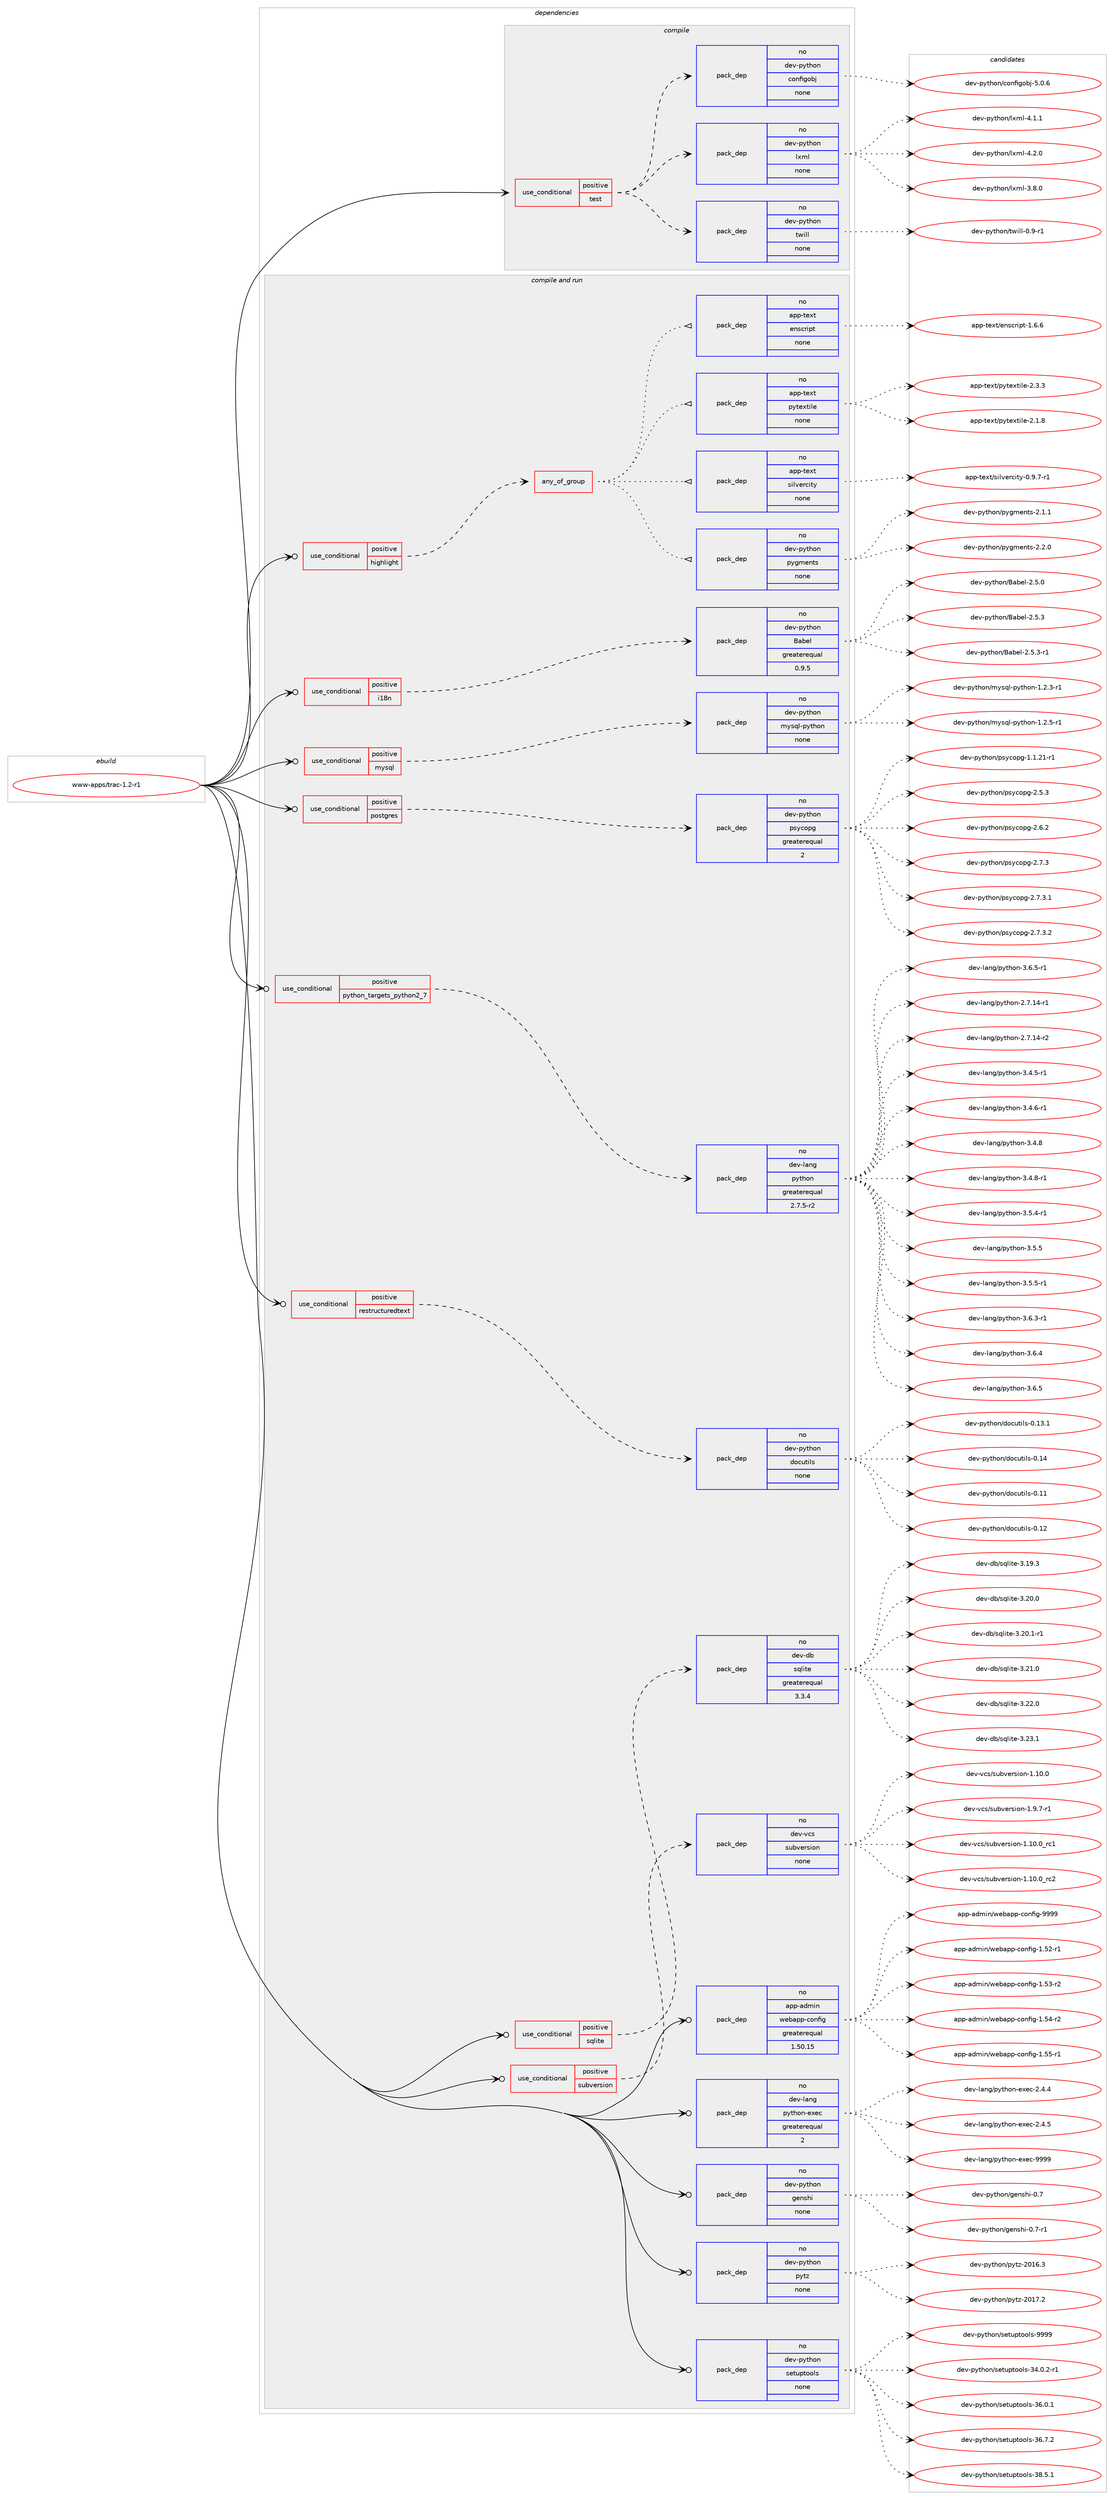 digraph prolog {

# *************
# Graph options
# *************

newrank=true;
concentrate=true;
compound=true;
graph [rankdir=LR,fontname=Helvetica,fontsize=10,ranksep=1.5];#, ranksep=2.5, nodesep=0.2];
edge  [arrowhead=vee];
node  [fontname=Helvetica,fontsize=10];

# **********
# The ebuild
# **********

subgraph cluster_leftcol {
color=gray;
rank=same;
label=<<i>ebuild</i>>;
id [label="www-apps/trac-1.2-r1", color=red, width=4, href="../www-apps/trac-1.2-r1.svg"];
}

# ****************
# The dependencies
# ****************

subgraph cluster_midcol {
color=gray;
label=<<i>dependencies</i>>;
subgraph cluster_compile {
fillcolor="#eeeeee";
style=filled;
label=<<i>compile</i>>;
subgraph cond946 {
dependency9434 [label=<<TABLE BORDER="0" CELLBORDER="1" CELLSPACING="0" CELLPADDING="4"><TR><TD ROWSPAN="3" CELLPADDING="10">use_conditional</TD></TR><TR><TD>positive</TD></TR><TR><TD>test</TD></TR></TABLE>>, shape=none, color=red];
subgraph pack8368 {
dependency9435 [label=<<TABLE BORDER="0" CELLBORDER="1" CELLSPACING="0" CELLPADDING="4" WIDTH="220"><TR><TD ROWSPAN="6" CELLPADDING="30">pack_dep</TD></TR><TR><TD WIDTH="110">no</TD></TR><TR><TD>dev-python</TD></TR><TR><TD>twill</TD></TR><TR><TD>none</TD></TR><TR><TD></TD></TR></TABLE>>, shape=none, color=blue];
}
dependency9434:e -> dependency9435:w [weight=20,style="dashed",arrowhead="vee"];
subgraph pack8369 {
dependency9436 [label=<<TABLE BORDER="0" CELLBORDER="1" CELLSPACING="0" CELLPADDING="4" WIDTH="220"><TR><TD ROWSPAN="6" CELLPADDING="30">pack_dep</TD></TR><TR><TD WIDTH="110">no</TD></TR><TR><TD>dev-python</TD></TR><TR><TD>lxml</TD></TR><TR><TD>none</TD></TR><TR><TD></TD></TR></TABLE>>, shape=none, color=blue];
}
dependency9434:e -> dependency9436:w [weight=20,style="dashed",arrowhead="vee"];
subgraph pack8370 {
dependency9437 [label=<<TABLE BORDER="0" CELLBORDER="1" CELLSPACING="0" CELLPADDING="4" WIDTH="220"><TR><TD ROWSPAN="6" CELLPADDING="30">pack_dep</TD></TR><TR><TD WIDTH="110">no</TD></TR><TR><TD>dev-python</TD></TR><TR><TD>configobj</TD></TR><TR><TD>none</TD></TR><TR><TD></TD></TR></TABLE>>, shape=none, color=blue];
}
dependency9434:e -> dependency9437:w [weight=20,style="dashed",arrowhead="vee"];
}
id:e -> dependency9434:w [weight=20,style="solid",arrowhead="vee"];
}
subgraph cluster_compileandrun {
fillcolor="#eeeeee";
style=filled;
label=<<i>compile and run</i>>;
subgraph cond947 {
dependency9438 [label=<<TABLE BORDER="0" CELLBORDER="1" CELLSPACING="0" CELLPADDING="4"><TR><TD ROWSPAN="3" CELLPADDING="10">use_conditional</TD></TR><TR><TD>positive</TD></TR><TR><TD>highlight</TD></TR></TABLE>>, shape=none, color=red];
subgraph any115 {
dependency9439 [label=<<TABLE BORDER="0" CELLBORDER="1" CELLSPACING="0" CELLPADDING="4"><TR><TD CELLPADDING="10">any_of_group</TD></TR></TABLE>>, shape=none, color=red];subgraph pack8371 {
dependency9440 [label=<<TABLE BORDER="0" CELLBORDER="1" CELLSPACING="0" CELLPADDING="4" WIDTH="220"><TR><TD ROWSPAN="6" CELLPADDING="30">pack_dep</TD></TR><TR><TD WIDTH="110">no</TD></TR><TR><TD>dev-python</TD></TR><TR><TD>pygments</TD></TR><TR><TD>none</TD></TR><TR><TD></TD></TR></TABLE>>, shape=none, color=blue];
}
dependency9439:e -> dependency9440:w [weight=20,style="dotted",arrowhead="oinv"];
subgraph pack8372 {
dependency9441 [label=<<TABLE BORDER="0" CELLBORDER="1" CELLSPACING="0" CELLPADDING="4" WIDTH="220"><TR><TD ROWSPAN="6" CELLPADDING="30">pack_dep</TD></TR><TR><TD WIDTH="110">no</TD></TR><TR><TD>app-text</TD></TR><TR><TD>silvercity</TD></TR><TR><TD>none</TD></TR><TR><TD></TD></TR></TABLE>>, shape=none, color=blue];
}
dependency9439:e -> dependency9441:w [weight=20,style="dotted",arrowhead="oinv"];
subgraph pack8373 {
dependency9442 [label=<<TABLE BORDER="0" CELLBORDER="1" CELLSPACING="0" CELLPADDING="4" WIDTH="220"><TR><TD ROWSPAN="6" CELLPADDING="30">pack_dep</TD></TR><TR><TD WIDTH="110">no</TD></TR><TR><TD>app-text</TD></TR><TR><TD>pytextile</TD></TR><TR><TD>none</TD></TR><TR><TD></TD></TR></TABLE>>, shape=none, color=blue];
}
dependency9439:e -> dependency9442:w [weight=20,style="dotted",arrowhead="oinv"];
subgraph pack8374 {
dependency9443 [label=<<TABLE BORDER="0" CELLBORDER="1" CELLSPACING="0" CELLPADDING="4" WIDTH="220"><TR><TD ROWSPAN="6" CELLPADDING="30">pack_dep</TD></TR><TR><TD WIDTH="110">no</TD></TR><TR><TD>app-text</TD></TR><TR><TD>enscript</TD></TR><TR><TD>none</TD></TR><TR><TD></TD></TR></TABLE>>, shape=none, color=blue];
}
dependency9439:e -> dependency9443:w [weight=20,style="dotted",arrowhead="oinv"];
}
dependency9438:e -> dependency9439:w [weight=20,style="dashed",arrowhead="vee"];
}
id:e -> dependency9438:w [weight=20,style="solid",arrowhead="odotvee"];
subgraph cond948 {
dependency9444 [label=<<TABLE BORDER="0" CELLBORDER="1" CELLSPACING="0" CELLPADDING="4"><TR><TD ROWSPAN="3" CELLPADDING="10">use_conditional</TD></TR><TR><TD>positive</TD></TR><TR><TD>i18n</TD></TR></TABLE>>, shape=none, color=red];
subgraph pack8375 {
dependency9445 [label=<<TABLE BORDER="0" CELLBORDER="1" CELLSPACING="0" CELLPADDING="4" WIDTH="220"><TR><TD ROWSPAN="6" CELLPADDING="30">pack_dep</TD></TR><TR><TD WIDTH="110">no</TD></TR><TR><TD>dev-python</TD></TR><TR><TD>Babel</TD></TR><TR><TD>greaterequal</TD></TR><TR><TD>0.9.5</TD></TR></TABLE>>, shape=none, color=blue];
}
dependency9444:e -> dependency9445:w [weight=20,style="dashed",arrowhead="vee"];
}
id:e -> dependency9444:w [weight=20,style="solid",arrowhead="odotvee"];
subgraph cond949 {
dependency9446 [label=<<TABLE BORDER="0" CELLBORDER="1" CELLSPACING="0" CELLPADDING="4"><TR><TD ROWSPAN="3" CELLPADDING="10">use_conditional</TD></TR><TR><TD>positive</TD></TR><TR><TD>mysql</TD></TR></TABLE>>, shape=none, color=red];
subgraph pack8376 {
dependency9447 [label=<<TABLE BORDER="0" CELLBORDER="1" CELLSPACING="0" CELLPADDING="4" WIDTH="220"><TR><TD ROWSPAN="6" CELLPADDING="30">pack_dep</TD></TR><TR><TD WIDTH="110">no</TD></TR><TR><TD>dev-python</TD></TR><TR><TD>mysql-python</TD></TR><TR><TD>none</TD></TR><TR><TD></TD></TR></TABLE>>, shape=none, color=blue];
}
dependency9446:e -> dependency9447:w [weight=20,style="dashed",arrowhead="vee"];
}
id:e -> dependency9446:w [weight=20,style="solid",arrowhead="odotvee"];
subgraph cond950 {
dependency9448 [label=<<TABLE BORDER="0" CELLBORDER="1" CELLSPACING="0" CELLPADDING="4"><TR><TD ROWSPAN="3" CELLPADDING="10">use_conditional</TD></TR><TR><TD>positive</TD></TR><TR><TD>postgres</TD></TR></TABLE>>, shape=none, color=red];
subgraph pack8377 {
dependency9449 [label=<<TABLE BORDER="0" CELLBORDER="1" CELLSPACING="0" CELLPADDING="4" WIDTH="220"><TR><TD ROWSPAN="6" CELLPADDING="30">pack_dep</TD></TR><TR><TD WIDTH="110">no</TD></TR><TR><TD>dev-python</TD></TR><TR><TD>psycopg</TD></TR><TR><TD>greaterequal</TD></TR><TR><TD>2</TD></TR></TABLE>>, shape=none, color=blue];
}
dependency9448:e -> dependency9449:w [weight=20,style="dashed",arrowhead="vee"];
}
id:e -> dependency9448:w [weight=20,style="solid",arrowhead="odotvee"];
subgraph cond951 {
dependency9450 [label=<<TABLE BORDER="0" CELLBORDER="1" CELLSPACING="0" CELLPADDING="4"><TR><TD ROWSPAN="3" CELLPADDING="10">use_conditional</TD></TR><TR><TD>positive</TD></TR><TR><TD>python_targets_python2_7</TD></TR></TABLE>>, shape=none, color=red];
subgraph pack8378 {
dependency9451 [label=<<TABLE BORDER="0" CELLBORDER="1" CELLSPACING="0" CELLPADDING="4" WIDTH="220"><TR><TD ROWSPAN="6" CELLPADDING="30">pack_dep</TD></TR><TR><TD WIDTH="110">no</TD></TR><TR><TD>dev-lang</TD></TR><TR><TD>python</TD></TR><TR><TD>greaterequal</TD></TR><TR><TD>2.7.5-r2</TD></TR></TABLE>>, shape=none, color=blue];
}
dependency9450:e -> dependency9451:w [weight=20,style="dashed",arrowhead="vee"];
}
id:e -> dependency9450:w [weight=20,style="solid",arrowhead="odotvee"];
subgraph cond952 {
dependency9452 [label=<<TABLE BORDER="0" CELLBORDER="1" CELLSPACING="0" CELLPADDING="4"><TR><TD ROWSPAN="3" CELLPADDING="10">use_conditional</TD></TR><TR><TD>positive</TD></TR><TR><TD>restructuredtext</TD></TR></TABLE>>, shape=none, color=red];
subgraph pack8379 {
dependency9453 [label=<<TABLE BORDER="0" CELLBORDER="1" CELLSPACING="0" CELLPADDING="4" WIDTH="220"><TR><TD ROWSPAN="6" CELLPADDING="30">pack_dep</TD></TR><TR><TD WIDTH="110">no</TD></TR><TR><TD>dev-python</TD></TR><TR><TD>docutils</TD></TR><TR><TD>none</TD></TR><TR><TD></TD></TR></TABLE>>, shape=none, color=blue];
}
dependency9452:e -> dependency9453:w [weight=20,style="dashed",arrowhead="vee"];
}
id:e -> dependency9452:w [weight=20,style="solid",arrowhead="odotvee"];
subgraph cond953 {
dependency9454 [label=<<TABLE BORDER="0" CELLBORDER="1" CELLSPACING="0" CELLPADDING="4"><TR><TD ROWSPAN="3" CELLPADDING="10">use_conditional</TD></TR><TR><TD>positive</TD></TR><TR><TD>sqlite</TD></TR></TABLE>>, shape=none, color=red];
subgraph pack8380 {
dependency9455 [label=<<TABLE BORDER="0" CELLBORDER="1" CELLSPACING="0" CELLPADDING="4" WIDTH="220"><TR><TD ROWSPAN="6" CELLPADDING="30">pack_dep</TD></TR><TR><TD WIDTH="110">no</TD></TR><TR><TD>dev-db</TD></TR><TR><TD>sqlite</TD></TR><TR><TD>greaterequal</TD></TR><TR><TD>3.3.4</TD></TR></TABLE>>, shape=none, color=blue];
}
dependency9454:e -> dependency9455:w [weight=20,style="dashed",arrowhead="vee"];
}
id:e -> dependency9454:w [weight=20,style="solid",arrowhead="odotvee"];
subgraph cond954 {
dependency9456 [label=<<TABLE BORDER="0" CELLBORDER="1" CELLSPACING="0" CELLPADDING="4"><TR><TD ROWSPAN="3" CELLPADDING="10">use_conditional</TD></TR><TR><TD>positive</TD></TR><TR><TD>subversion</TD></TR></TABLE>>, shape=none, color=red];
subgraph pack8381 {
dependency9457 [label=<<TABLE BORDER="0" CELLBORDER="1" CELLSPACING="0" CELLPADDING="4" WIDTH="220"><TR><TD ROWSPAN="6" CELLPADDING="30">pack_dep</TD></TR><TR><TD WIDTH="110">no</TD></TR><TR><TD>dev-vcs</TD></TR><TR><TD>subversion</TD></TR><TR><TD>none</TD></TR><TR><TD></TD></TR></TABLE>>, shape=none, color=blue];
}
dependency9456:e -> dependency9457:w [weight=20,style="dashed",arrowhead="vee"];
}
id:e -> dependency9456:w [weight=20,style="solid",arrowhead="odotvee"];
subgraph pack8382 {
dependency9458 [label=<<TABLE BORDER="0" CELLBORDER="1" CELLSPACING="0" CELLPADDING="4" WIDTH="220"><TR><TD ROWSPAN="6" CELLPADDING="30">pack_dep</TD></TR><TR><TD WIDTH="110">no</TD></TR><TR><TD>app-admin</TD></TR><TR><TD>webapp-config</TD></TR><TR><TD>greaterequal</TD></TR><TR><TD>1.50.15</TD></TR></TABLE>>, shape=none, color=blue];
}
id:e -> dependency9458:w [weight=20,style="solid",arrowhead="odotvee"];
subgraph pack8383 {
dependency9459 [label=<<TABLE BORDER="0" CELLBORDER="1" CELLSPACING="0" CELLPADDING="4" WIDTH="220"><TR><TD ROWSPAN="6" CELLPADDING="30">pack_dep</TD></TR><TR><TD WIDTH="110">no</TD></TR><TR><TD>dev-lang</TD></TR><TR><TD>python-exec</TD></TR><TR><TD>greaterequal</TD></TR><TR><TD>2</TD></TR></TABLE>>, shape=none, color=blue];
}
id:e -> dependency9459:w [weight=20,style="solid",arrowhead="odotvee"];
subgraph pack8384 {
dependency9460 [label=<<TABLE BORDER="0" CELLBORDER="1" CELLSPACING="0" CELLPADDING="4" WIDTH="220"><TR><TD ROWSPAN="6" CELLPADDING="30">pack_dep</TD></TR><TR><TD WIDTH="110">no</TD></TR><TR><TD>dev-python</TD></TR><TR><TD>genshi</TD></TR><TR><TD>none</TD></TR><TR><TD></TD></TR></TABLE>>, shape=none, color=blue];
}
id:e -> dependency9460:w [weight=20,style="solid",arrowhead="odotvee"];
subgraph pack8385 {
dependency9461 [label=<<TABLE BORDER="0" CELLBORDER="1" CELLSPACING="0" CELLPADDING="4" WIDTH="220"><TR><TD ROWSPAN="6" CELLPADDING="30">pack_dep</TD></TR><TR><TD WIDTH="110">no</TD></TR><TR><TD>dev-python</TD></TR><TR><TD>pytz</TD></TR><TR><TD>none</TD></TR><TR><TD></TD></TR></TABLE>>, shape=none, color=blue];
}
id:e -> dependency9461:w [weight=20,style="solid",arrowhead="odotvee"];
subgraph pack8386 {
dependency9462 [label=<<TABLE BORDER="0" CELLBORDER="1" CELLSPACING="0" CELLPADDING="4" WIDTH="220"><TR><TD ROWSPAN="6" CELLPADDING="30">pack_dep</TD></TR><TR><TD WIDTH="110">no</TD></TR><TR><TD>dev-python</TD></TR><TR><TD>setuptools</TD></TR><TR><TD>none</TD></TR><TR><TD></TD></TR></TABLE>>, shape=none, color=blue];
}
id:e -> dependency9462:w [weight=20,style="solid",arrowhead="odotvee"];
}
subgraph cluster_run {
fillcolor="#eeeeee";
style=filled;
label=<<i>run</i>>;
}
}

# **************
# The candidates
# **************

subgraph cluster_choices {
rank=same;
color=gray;
label=<<i>candidates</i>>;

subgraph choice8368 {
color=black;
nodesep=1;
choice1001011184511212111610411111047116119105108108454846574511449 [label="dev-python/twill-0.9-r1", color=red, width=4,href="../dev-python/twill-0.9-r1.svg"];
dependency9435:e -> choice1001011184511212111610411111047116119105108108454846574511449:w [style=dotted,weight="100"];
}
subgraph choice8369 {
color=black;
nodesep=1;
choice1001011184511212111610411111047108120109108455146564648 [label="dev-python/lxml-3.8.0", color=red, width=4,href="../dev-python/lxml-3.8.0.svg"];
choice1001011184511212111610411111047108120109108455246494649 [label="dev-python/lxml-4.1.1", color=red, width=4,href="../dev-python/lxml-4.1.1.svg"];
choice1001011184511212111610411111047108120109108455246504648 [label="dev-python/lxml-4.2.0", color=red, width=4,href="../dev-python/lxml-4.2.0.svg"];
dependency9436:e -> choice1001011184511212111610411111047108120109108455146564648:w [style=dotted,weight="100"];
dependency9436:e -> choice1001011184511212111610411111047108120109108455246494649:w [style=dotted,weight="100"];
dependency9436:e -> choice1001011184511212111610411111047108120109108455246504648:w [style=dotted,weight="100"];
}
subgraph choice8370 {
color=black;
nodesep=1;
choice10010111845112121116104111110479911111010210510311198106455346484654 [label="dev-python/configobj-5.0.6", color=red, width=4,href="../dev-python/configobj-5.0.6.svg"];
dependency9437:e -> choice10010111845112121116104111110479911111010210510311198106455346484654:w [style=dotted,weight="100"];
}
subgraph choice8371 {
color=black;
nodesep=1;
choice1001011184511212111610411111047112121103109101110116115455046494649 [label="dev-python/pygments-2.1.1", color=red, width=4,href="../dev-python/pygments-2.1.1.svg"];
choice1001011184511212111610411111047112121103109101110116115455046504648 [label="dev-python/pygments-2.2.0", color=red, width=4,href="../dev-python/pygments-2.2.0.svg"];
dependency9440:e -> choice1001011184511212111610411111047112121103109101110116115455046494649:w [style=dotted,weight="100"];
dependency9440:e -> choice1001011184511212111610411111047112121103109101110116115455046504648:w [style=dotted,weight="100"];
}
subgraph choice8372 {
color=black;
nodesep=1;
choice971121124511610112011647115105108118101114991051161214548465746554511449 [label="app-text/silvercity-0.9.7-r1", color=red, width=4,href="../app-text/silvercity-0.9.7-r1.svg"];
dependency9441:e -> choice971121124511610112011647115105108118101114991051161214548465746554511449:w [style=dotted,weight="100"];
}
subgraph choice8373 {
color=black;
nodesep=1;
choice971121124511610112011647112121116101120116105108101455046494656 [label="app-text/pytextile-2.1.8", color=red, width=4,href="../app-text/pytextile-2.1.8.svg"];
choice971121124511610112011647112121116101120116105108101455046514651 [label="app-text/pytextile-2.3.3", color=red, width=4,href="../app-text/pytextile-2.3.3.svg"];
dependency9442:e -> choice971121124511610112011647112121116101120116105108101455046494656:w [style=dotted,weight="100"];
dependency9442:e -> choice971121124511610112011647112121116101120116105108101455046514651:w [style=dotted,weight="100"];
}
subgraph choice8374 {
color=black;
nodesep=1;
choice97112112451161011201164710111011599114105112116454946544654 [label="app-text/enscript-1.6.6", color=red, width=4,href="../app-text/enscript-1.6.6.svg"];
dependency9443:e -> choice97112112451161011201164710111011599114105112116454946544654:w [style=dotted,weight="100"];
}
subgraph choice8375 {
color=black;
nodesep=1;
choice1001011184511212111610411111047669798101108455046534648 [label="dev-python/Babel-2.5.0", color=red, width=4,href="../dev-python/Babel-2.5.0.svg"];
choice1001011184511212111610411111047669798101108455046534651 [label="dev-python/Babel-2.5.3", color=red, width=4,href="../dev-python/Babel-2.5.3.svg"];
choice10010111845112121116104111110476697981011084550465346514511449 [label="dev-python/Babel-2.5.3-r1", color=red, width=4,href="../dev-python/Babel-2.5.3-r1.svg"];
dependency9445:e -> choice1001011184511212111610411111047669798101108455046534648:w [style=dotted,weight="100"];
dependency9445:e -> choice1001011184511212111610411111047669798101108455046534651:w [style=dotted,weight="100"];
dependency9445:e -> choice10010111845112121116104111110476697981011084550465346514511449:w [style=dotted,weight="100"];
}
subgraph choice8376 {
color=black;
nodesep=1;
choice1001011184511212111610411111047109121115113108451121211161041111104549465046514511449 [label="dev-python/mysql-python-1.2.3-r1", color=red, width=4,href="../dev-python/mysql-python-1.2.3-r1.svg"];
choice1001011184511212111610411111047109121115113108451121211161041111104549465046534511449 [label="dev-python/mysql-python-1.2.5-r1", color=red, width=4,href="../dev-python/mysql-python-1.2.5-r1.svg"];
dependency9447:e -> choice1001011184511212111610411111047109121115113108451121211161041111104549465046514511449:w [style=dotted,weight="100"];
dependency9447:e -> choice1001011184511212111610411111047109121115113108451121211161041111104549465046534511449:w [style=dotted,weight="100"];
}
subgraph choice8377 {
color=black;
nodesep=1;
choice100101118451121211161041111104711211512199111112103454946494650494511449 [label="dev-python/psycopg-1.1.21-r1", color=red, width=4,href="../dev-python/psycopg-1.1.21-r1.svg"];
choice100101118451121211161041111104711211512199111112103455046534651 [label="dev-python/psycopg-2.5.3", color=red, width=4,href="../dev-python/psycopg-2.5.3.svg"];
choice100101118451121211161041111104711211512199111112103455046544650 [label="dev-python/psycopg-2.6.2", color=red, width=4,href="../dev-python/psycopg-2.6.2.svg"];
choice100101118451121211161041111104711211512199111112103455046554651 [label="dev-python/psycopg-2.7.3", color=red, width=4,href="../dev-python/psycopg-2.7.3.svg"];
choice1001011184511212111610411111047112115121991111121034550465546514649 [label="dev-python/psycopg-2.7.3.1", color=red, width=4,href="../dev-python/psycopg-2.7.3.1.svg"];
choice1001011184511212111610411111047112115121991111121034550465546514650 [label="dev-python/psycopg-2.7.3.2", color=red, width=4,href="../dev-python/psycopg-2.7.3.2.svg"];
dependency9449:e -> choice100101118451121211161041111104711211512199111112103454946494650494511449:w [style=dotted,weight="100"];
dependency9449:e -> choice100101118451121211161041111104711211512199111112103455046534651:w [style=dotted,weight="100"];
dependency9449:e -> choice100101118451121211161041111104711211512199111112103455046544650:w [style=dotted,weight="100"];
dependency9449:e -> choice100101118451121211161041111104711211512199111112103455046554651:w [style=dotted,weight="100"];
dependency9449:e -> choice1001011184511212111610411111047112115121991111121034550465546514649:w [style=dotted,weight="100"];
dependency9449:e -> choice1001011184511212111610411111047112115121991111121034550465546514650:w [style=dotted,weight="100"];
}
subgraph choice8378 {
color=black;
nodesep=1;
choice100101118451089711010347112121116104111110455046554649524511449 [label="dev-lang/python-2.7.14-r1", color=red, width=4,href="../dev-lang/python-2.7.14-r1.svg"];
choice100101118451089711010347112121116104111110455046554649524511450 [label="dev-lang/python-2.7.14-r2", color=red, width=4,href="../dev-lang/python-2.7.14-r2.svg"];
choice1001011184510897110103471121211161041111104551465246534511449 [label="dev-lang/python-3.4.5-r1", color=red, width=4,href="../dev-lang/python-3.4.5-r1.svg"];
choice1001011184510897110103471121211161041111104551465246544511449 [label="dev-lang/python-3.4.6-r1", color=red, width=4,href="../dev-lang/python-3.4.6-r1.svg"];
choice100101118451089711010347112121116104111110455146524656 [label="dev-lang/python-3.4.8", color=red, width=4,href="../dev-lang/python-3.4.8.svg"];
choice1001011184510897110103471121211161041111104551465246564511449 [label="dev-lang/python-3.4.8-r1", color=red, width=4,href="../dev-lang/python-3.4.8-r1.svg"];
choice1001011184510897110103471121211161041111104551465346524511449 [label="dev-lang/python-3.5.4-r1", color=red, width=4,href="../dev-lang/python-3.5.4-r1.svg"];
choice100101118451089711010347112121116104111110455146534653 [label="dev-lang/python-3.5.5", color=red, width=4,href="../dev-lang/python-3.5.5.svg"];
choice1001011184510897110103471121211161041111104551465346534511449 [label="dev-lang/python-3.5.5-r1", color=red, width=4,href="../dev-lang/python-3.5.5-r1.svg"];
choice1001011184510897110103471121211161041111104551465446514511449 [label="dev-lang/python-3.6.3-r1", color=red, width=4,href="../dev-lang/python-3.6.3-r1.svg"];
choice100101118451089711010347112121116104111110455146544652 [label="dev-lang/python-3.6.4", color=red, width=4,href="../dev-lang/python-3.6.4.svg"];
choice100101118451089711010347112121116104111110455146544653 [label="dev-lang/python-3.6.5", color=red, width=4,href="../dev-lang/python-3.6.5.svg"];
choice1001011184510897110103471121211161041111104551465446534511449 [label="dev-lang/python-3.6.5-r1", color=red, width=4,href="../dev-lang/python-3.6.5-r1.svg"];
dependency9451:e -> choice100101118451089711010347112121116104111110455046554649524511449:w [style=dotted,weight="100"];
dependency9451:e -> choice100101118451089711010347112121116104111110455046554649524511450:w [style=dotted,weight="100"];
dependency9451:e -> choice1001011184510897110103471121211161041111104551465246534511449:w [style=dotted,weight="100"];
dependency9451:e -> choice1001011184510897110103471121211161041111104551465246544511449:w [style=dotted,weight="100"];
dependency9451:e -> choice100101118451089711010347112121116104111110455146524656:w [style=dotted,weight="100"];
dependency9451:e -> choice1001011184510897110103471121211161041111104551465246564511449:w [style=dotted,weight="100"];
dependency9451:e -> choice1001011184510897110103471121211161041111104551465346524511449:w [style=dotted,weight="100"];
dependency9451:e -> choice100101118451089711010347112121116104111110455146534653:w [style=dotted,weight="100"];
dependency9451:e -> choice1001011184510897110103471121211161041111104551465346534511449:w [style=dotted,weight="100"];
dependency9451:e -> choice1001011184510897110103471121211161041111104551465446514511449:w [style=dotted,weight="100"];
dependency9451:e -> choice100101118451089711010347112121116104111110455146544652:w [style=dotted,weight="100"];
dependency9451:e -> choice100101118451089711010347112121116104111110455146544653:w [style=dotted,weight="100"];
dependency9451:e -> choice1001011184510897110103471121211161041111104551465446534511449:w [style=dotted,weight="100"];
}
subgraph choice8379 {
color=black;
nodesep=1;
choice1001011184511212111610411111047100111991171161051081154548464949 [label="dev-python/docutils-0.11", color=red, width=4,href="../dev-python/docutils-0.11.svg"];
choice1001011184511212111610411111047100111991171161051081154548464950 [label="dev-python/docutils-0.12", color=red, width=4,href="../dev-python/docutils-0.12.svg"];
choice10010111845112121116104111110471001119911711610510811545484649514649 [label="dev-python/docutils-0.13.1", color=red, width=4,href="../dev-python/docutils-0.13.1.svg"];
choice1001011184511212111610411111047100111991171161051081154548464952 [label="dev-python/docutils-0.14", color=red, width=4,href="../dev-python/docutils-0.14.svg"];
dependency9453:e -> choice1001011184511212111610411111047100111991171161051081154548464949:w [style=dotted,weight="100"];
dependency9453:e -> choice1001011184511212111610411111047100111991171161051081154548464950:w [style=dotted,weight="100"];
dependency9453:e -> choice10010111845112121116104111110471001119911711610510811545484649514649:w [style=dotted,weight="100"];
dependency9453:e -> choice1001011184511212111610411111047100111991171161051081154548464952:w [style=dotted,weight="100"];
}
subgraph choice8380 {
color=black;
nodesep=1;
choice10010111845100984711511310810511610145514649574651 [label="dev-db/sqlite-3.19.3", color=red, width=4,href="../dev-db/sqlite-3.19.3.svg"];
choice10010111845100984711511310810511610145514650484648 [label="dev-db/sqlite-3.20.0", color=red, width=4,href="../dev-db/sqlite-3.20.0.svg"];
choice100101118451009847115113108105116101455146504846494511449 [label="dev-db/sqlite-3.20.1-r1", color=red, width=4,href="../dev-db/sqlite-3.20.1-r1.svg"];
choice10010111845100984711511310810511610145514650494648 [label="dev-db/sqlite-3.21.0", color=red, width=4,href="../dev-db/sqlite-3.21.0.svg"];
choice10010111845100984711511310810511610145514650504648 [label="dev-db/sqlite-3.22.0", color=red, width=4,href="../dev-db/sqlite-3.22.0.svg"];
choice10010111845100984711511310810511610145514650514649 [label="dev-db/sqlite-3.23.1", color=red, width=4,href="../dev-db/sqlite-3.23.1.svg"];
dependency9455:e -> choice10010111845100984711511310810511610145514649574651:w [style=dotted,weight="100"];
dependency9455:e -> choice10010111845100984711511310810511610145514650484648:w [style=dotted,weight="100"];
dependency9455:e -> choice100101118451009847115113108105116101455146504846494511449:w [style=dotted,weight="100"];
dependency9455:e -> choice10010111845100984711511310810511610145514650494648:w [style=dotted,weight="100"];
dependency9455:e -> choice10010111845100984711511310810511610145514650504648:w [style=dotted,weight="100"];
dependency9455:e -> choice10010111845100984711511310810511610145514650514649:w [style=dotted,weight="100"];
}
subgraph choice8381 {
color=black;
nodesep=1;
choice1001011184511899115471151179811810111411510511111045494649484648951149949 [label="dev-vcs/subversion-1.10.0_rc1", color=red, width=4,href="../dev-vcs/subversion-1.10.0_rc1.svg"];
choice1001011184511899115471151179811810111411510511111045494649484648951149950 [label="dev-vcs/subversion-1.10.0_rc2", color=red, width=4,href="../dev-vcs/subversion-1.10.0_rc2.svg"];
choice1001011184511899115471151179811810111411510511111045494649484648 [label="dev-vcs/subversion-1.10.0", color=red, width=4,href="../dev-vcs/subversion-1.10.0.svg"];
choice100101118451189911547115117981181011141151051111104549465746554511449 [label="dev-vcs/subversion-1.9.7-r1", color=red, width=4,href="../dev-vcs/subversion-1.9.7-r1.svg"];
dependency9457:e -> choice1001011184511899115471151179811810111411510511111045494649484648951149949:w [style=dotted,weight="100"];
dependency9457:e -> choice1001011184511899115471151179811810111411510511111045494649484648951149950:w [style=dotted,weight="100"];
dependency9457:e -> choice1001011184511899115471151179811810111411510511111045494649484648:w [style=dotted,weight="100"];
dependency9457:e -> choice100101118451189911547115117981181011141151051111104549465746554511449:w [style=dotted,weight="100"];
}
subgraph choice8382 {
color=black;
nodesep=1;
choice971121124597100109105110471191019897112112459911111010210510345494653504511449 [label="app-admin/webapp-config-1.52-r1", color=red, width=4,href="../app-admin/webapp-config-1.52-r1.svg"];
choice971121124597100109105110471191019897112112459911111010210510345494653514511450 [label="app-admin/webapp-config-1.53-r2", color=red, width=4,href="../app-admin/webapp-config-1.53-r2.svg"];
choice971121124597100109105110471191019897112112459911111010210510345494653524511450 [label="app-admin/webapp-config-1.54-r2", color=red, width=4,href="../app-admin/webapp-config-1.54-r2.svg"];
choice971121124597100109105110471191019897112112459911111010210510345494653534511449 [label="app-admin/webapp-config-1.55-r1", color=red, width=4,href="../app-admin/webapp-config-1.55-r1.svg"];
choice97112112459710010910511047119101989711211245991111101021051034557575757 [label="app-admin/webapp-config-9999", color=red, width=4,href="../app-admin/webapp-config-9999.svg"];
dependency9458:e -> choice971121124597100109105110471191019897112112459911111010210510345494653504511449:w [style=dotted,weight="100"];
dependency9458:e -> choice971121124597100109105110471191019897112112459911111010210510345494653514511450:w [style=dotted,weight="100"];
dependency9458:e -> choice971121124597100109105110471191019897112112459911111010210510345494653524511450:w [style=dotted,weight="100"];
dependency9458:e -> choice971121124597100109105110471191019897112112459911111010210510345494653534511449:w [style=dotted,weight="100"];
dependency9458:e -> choice97112112459710010910511047119101989711211245991111101021051034557575757:w [style=dotted,weight="100"];
}
subgraph choice8383 {
color=black;
nodesep=1;
choice1001011184510897110103471121211161041111104510112010199455046524652 [label="dev-lang/python-exec-2.4.4", color=red, width=4,href="../dev-lang/python-exec-2.4.4.svg"];
choice1001011184510897110103471121211161041111104510112010199455046524653 [label="dev-lang/python-exec-2.4.5", color=red, width=4,href="../dev-lang/python-exec-2.4.5.svg"];
choice10010111845108971101034711212111610411111045101120101994557575757 [label="dev-lang/python-exec-9999", color=red, width=4,href="../dev-lang/python-exec-9999.svg"];
dependency9459:e -> choice1001011184510897110103471121211161041111104510112010199455046524652:w [style=dotted,weight="100"];
dependency9459:e -> choice1001011184510897110103471121211161041111104510112010199455046524653:w [style=dotted,weight="100"];
dependency9459:e -> choice10010111845108971101034711212111610411111045101120101994557575757:w [style=dotted,weight="100"];
}
subgraph choice8384 {
color=black;
nodesep=1;
choice100101118451121211161041111104710310111011510410545484655 [label="dev-python/genshi-0.7", color=red, width=4,href="../dev-python/genshi-0.7.svg"];
choice1001011184511212111610411111047103101110115104105454846554511449 [label="dev-python/genshi-0.7-r1", color=red, width=4,href="../dev-python/genshi-0.7-r1.svg"];
dependency9460:e -> choice100101118451121211161041111104710310111011510410545484655:w [style=dotted,weight="100"];
dependency9460:e -> choice1001011184511212111610411111047103101110115104105454846554511449:w [style=dotted,weight="100"];
}
subgraph choice8385 {
color=black;
nodesep=1;
choice100101118451121211161041111104711212111612245504849544651 [label="dev-python/pytz-2016.3", color=red, width=4,href="../dev-python/pytz-2016.3.svg"];
choice100101118451121211161041111104711212111612245504849554650 [label="dev-python/pytz-2017.2", color=red, width=4,href="../dev-python/pytz-2017.2.svg"];
dependency9461:e -> choice100101118451121211161041111104711212111612245504849544651:w [style=dotted,weight="100"];
dependency9461:e -> choice100101118451121211161041111104711212111612245504849554650:w [style=dotted,weight="100"];
}
subgraph choice8386 {
color=black;
nodesep=1;
choice1001011184511212111610411111047115101116117112116111111108115455152464846504511449 [label="dev-python/setuptools-34.0.2-r1", color=red, width=4,href="../dev-python/setuptools-34.0.2-r1.svg"];
choice100101118451121211161041111104711510111611711211611111110811545515446484649 [label="dev-python/setuptools-36.0.1", color=red, width=4,href="../dev-python/setuptools-36.0.1.svg"];
choice100101118451121211161041111104711510111611711211611111110811545515446554650 [label="dev-python/setuptools-36.7.2", color=red, width=4,href="../dev-python/setuptools-36.7.2.svg"];
choice100101118451121211161041111104711510111611711211611111110811545515646534649 [label="dev-python/setuptools-38.5.1", color=red, width=4,href="../dev-python/setuptools-38.5.1.svg"];
choice10010111845112121116104111110471151011161171121161111111081154557575757 [label="dev-python/setuptools-9999", color=red, width=4,href="../dev-python/setuptools-9999.svg"];
dependency9462:e -> choice1001011184511212111610411111047115101116117112116111111108115455152464846504511449:w [style=dotted,weight="100"];
dependency9462:e -> choice100101118451121211161041111104711510111611711211611111110811545515446484649:w [style=dotted,weight="100"];
dependency9462:e -> choice100101118451121211161041111104711510111611711211611111110811545515446554650:w [style=dotted,weight="100"];
dependency9462:e -> choice100101118451121211161041111104711510111611711211611111110811545515646534649:w [style=dotted,weight="100"];
dependency9462:e -> choice10010111845112121116104111110471151011161171121161111111081154557575757:w [style=dotted,weight="100"];
}
}

}
